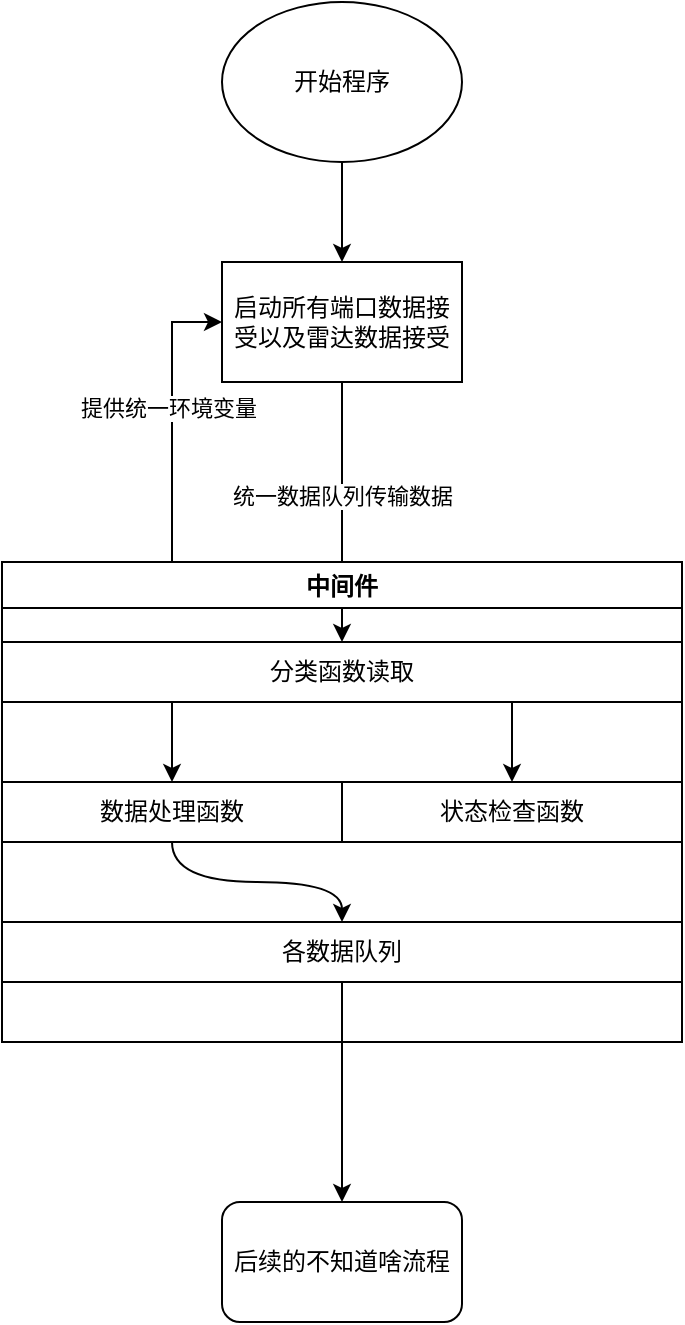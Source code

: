 <mxfile version="14.8.5" type="github">
  <diagram id="A8t9eihyOCjCsNWFdTKN" name="第 1 页">
    <mxGraphModel dx="1038" dy="547" grid="1" gridSize="10" guides="1" tooltips="1" connect="1" arrows="1" fold="1" page="1" pageScale="1" pageWidth="827" pageHeight="1169" math="0" shadow="0">
      <root>
        <mxCell id="0" />
        <mxCell id="1" parent="0" />
        <mxCell id="5DO17vhvd1ubh10Ip06L-5" style="edgeStyle=orthogonalEdgeStyle;rounded=0;orthogonalLoop=1;jettySize=auto;html=1;exitX=0.5;exitY=1;exitDx=0;exitDy=0;entryX=0.5;entryY=0;entryDx=0;entryDy=0;" edge="1" parent="1" source="5DO17vhvd1ubh10Ip06L-1" target="5DO17vhvd1ubh10Ip06L-4">
          <mxGeometry relative="1" as="geometry" />
        </mxCell>
        <mxCell id="5DO17vhvd1ubh10Ip06L-6" value="统一数据队列传输数据" style="edgeLabel;html=1;align=center;verticalAlign=middle;resizable=0;points=[];" vertex="1" connectable="0" parent="5DO17vhvd1ubh10Ip06L-5">
          <mxGeometry x="0.323" y="1" relative="1" as="geometry">
            <mxPoint x="-1" y="-29" as="offset" />
          </mxGeometry>
        </mxCell>
        <mxCell id="5DO17vhvd1ubh10Ip06L-1" value="启动所有端口数据接受以及雷达数据接受" style="rounded=0;whiteSpace=wrap;html=1;" vertex="1" parent="1">
          <mxGeometry x="354" y="150" width="120" height="60" as="geometry" />
        </mxCell>
        <mxCell id="5DO17vhvd1ubh10Ip06L-3" style="edgeStyle=orthogonalEdgeStyle;rounded=0;orthogonalLoop=1;jettySize=auto;html=1;exitX=0.5;exitY=1;exitDx=0;exitDy=0;entryX=0.5;entryY=0;entryDx=0;entryDy=0;" edge="1" parent="1" source="5DO17vhvd1ubh10Ip06L-2" target="5DO17vhvd1ubh10Ip06L-1">
          <mxGeometry relative="1" as="geometry" />
        </mxCell>
        <mxCell id="5DO17vhvd1ubh10Ip06L-2" value="开始程序" style="ellipse;whiteSpace=wrap;html=1;" vertex="1" parent="1">
          <mxGeometry x="354" y="20" width="120" height="80" as="geometry" />
        </mxCell>
        <mxCell id="5DO17vhvd1ubh10Ip06L-13" style="edgeStyle=orthogonalEdgeStyle;rounded=0;orthogonalLoop=1;jettySize=auto;html=1;exitX=0.25;exitY=0;exitDx=0;exitDy=0;entryX=0;entryY=0.5;entryDx=0;entryDy=0;" edge="1" parent="1" source="5DO17vhvd1ubh10Ip06L-7" target="5DO17vhvd1ubh10Ip06L-1">
          <mxGeometry relative="1" as="geometry">
            <Array as="points">
              <mxPoint x="329" y="180" />
            </Array>
          </mxGeometry>
        </mxCell>
        <mxCell id="5DO17vhvd1ubh10Ip06L-14" value="提供统一环境变量" style="edgeLabel;html=1;align=center;verticalAlign=middle;resizable=0;points=[];" vertex="1" connectable="0" parent="5DO17vhvd1ubh10Ip06L-13">
          <mxGeometry x="-0.512" y="2" relative="1" as="geometry">
            <mxPoint y="-42" as="offset" />
          </mxGeometry>
        </mxCell>
        <mxCell id="5DO17vhvd1ubh10Ip06L-7" value="中间件" style="swimlane;" vertex="1" parent="1">
          <mxGeometry x="244" y="300" width="340" height="240" as="geometry">
            <mxRectangle x="250" y="360" width="70" height="23" as="alternateBounds" />
          </mxGeometry>
        </mxCell>
        <mxCell id="5DO17vhvd1ubh10Ip06L-10" style="edgeStyle=orthogonalEdgeStyle;rounded=0;orthogonalLoop=1;jettySize=auto;html=1;exitX=0.25;exitY=1;exitDx=0;exitDy=0;entryX=0.5;entryY=0;entryDx=0;entryDy=0;" edge="1" parent="5DO17vhvd1ubh10Ip06L-7" source="5DO17vhvd1ubh10Ip06L-4" target="5DO17vhvd1ubh10Ip06L-9">
          <mxGeometry relative="1" as="geometry" />
        </mxCell>
        <mxCell id="5DO17vhvd1ubh10Ip06L-16" style="edgeStyle=orthogonalEdgeStyle;rounded=0;orthogonalLoop=1;jettySize=auto;html=1;exitX=0.75;exitY=1;exitDx=0;exitDy=0;" edge="1" parent="5DO17vhvd1ubh10Ip06L-7" source="5DO17vhvd1ubh10Ip06L-4" target="5DO17vhvd1ubh10Ip06L-15">
          <mxGeometry relative="1" as="geometry" />
        </mxCell>
        <mxCell id="5DO17vhvd1ubh10Ip06L-4" value="分类函数读取" style="rounded=0;whiteSpace=wrap;html=1;" vertex="1" parent="5DO17vhvd1ubh10Ip06L-7">
          <mxGeometry y="40" width="340" height="30" as="geometry" />
        </mxCell>
        <mxCell id="5DO17vhvd1ubh10Ip06L-18" style="edgeStyle=orthogonalEdgeStyle;rounded=0;orthogonalLoop=1;jettySize=auto;html=1;exitX=0.5;exitY=1;exitDx=0;exitDy=0;curved=1;" edge="1" parent="5DO17vhvd1ubh10Ip06L-7" source="5DO17vhvd1ubh10Ip06L-9" target="5DO17vhvd1ubh10Ip06L-17">
          <mxGeometry relative="1" as="geometry" />
        </mxCell>
        <mxCell id="5DO17vhvd1ubh10Ip06L-9" value="数据处理函数" style="rounded=0;whiteSpace=wrap;html=1;" vertex="1" parent="5DO17vhvd1ubh10Ip06L-7">
          <mxGeometry y="110" width="170" height="30" as="geometry" />
        </mxCell>
        <mxCell id="5DO17vhvd1ubh10Ip06L-15" value="状态检查函数" style="rounded=0;whiteSpace=wrap;html=1;" vertex="1" parent="5DO17vhvd1ubh10Ip06L-7">
          <mxGeometry x="170" y="110" width="170" height="30" as="geometry" />
        </mxCell>
        <mxCell id="5DO17vhvd1ubh10Ip06L-17" value="各数据队列" style="rounded=0;whiteSpace=wrap;html=1;" vertex="1" parent="5DO17vhvd1ubh10Ip06L-7">
          <mxGeometry y="180" width="340" height="30" as="geometry" />
        </mxCell>
        <mxCell id="5DO17vhvd1ubh10Ip06L-19" value="后续的不知道啥流程" style="rounded=1;whiteSpace=wrap;html=1;" vertex="1" parent="1">
          <mxGeometry x="354" y="620" width="120" height="60" as="geometry" />
        </mxCell>
        <mxCell id="5DO17vhvd1ubh10Ip06L-20" style="edgeStyle=orthogonalEdgeStyle;curved=1;rounded=0;orthogonalLoop=1;jettySize=auto;html=1;exitX=0.5;exitY=1;exitDx=0;exitDy=0;" edge="1" parent="1" source="5DO17vhvd1ubh10Ip06L-17" target="5DO17vhvd1ubh10Ip06L-19">
          <mxGeometry relative="1" as="geometry" />
        </mxCell>
      </root>
    </mxGraphModel>
  </diagram>
</mxfile>
